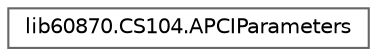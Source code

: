 digraph "Graphical Class Hierarchy"
{
 // LATEX_PDF_SIZE
  bgcolor="transparent";
  edge [fontname=Helvetica,fontsize=10,labelfontname=Helvetica,labelfontsize=10];
  node [fontname=Helvetica,fontsize=10,shape=box,height=0.2,width=0.4];
  rankdir="LR";
  Node0 [id="Node000000",label="lib60870.CS104.APCIParameters",height=0.2,width=0.4,color="grey40", fillcolor="white", style="filled",URL="$classlib60870_1_1_c_s104_1_1_a_p_c_i_parameters.html",tooltip="Parameters for the CS 104 APCI (Application Protocol Control Information)"];
}

